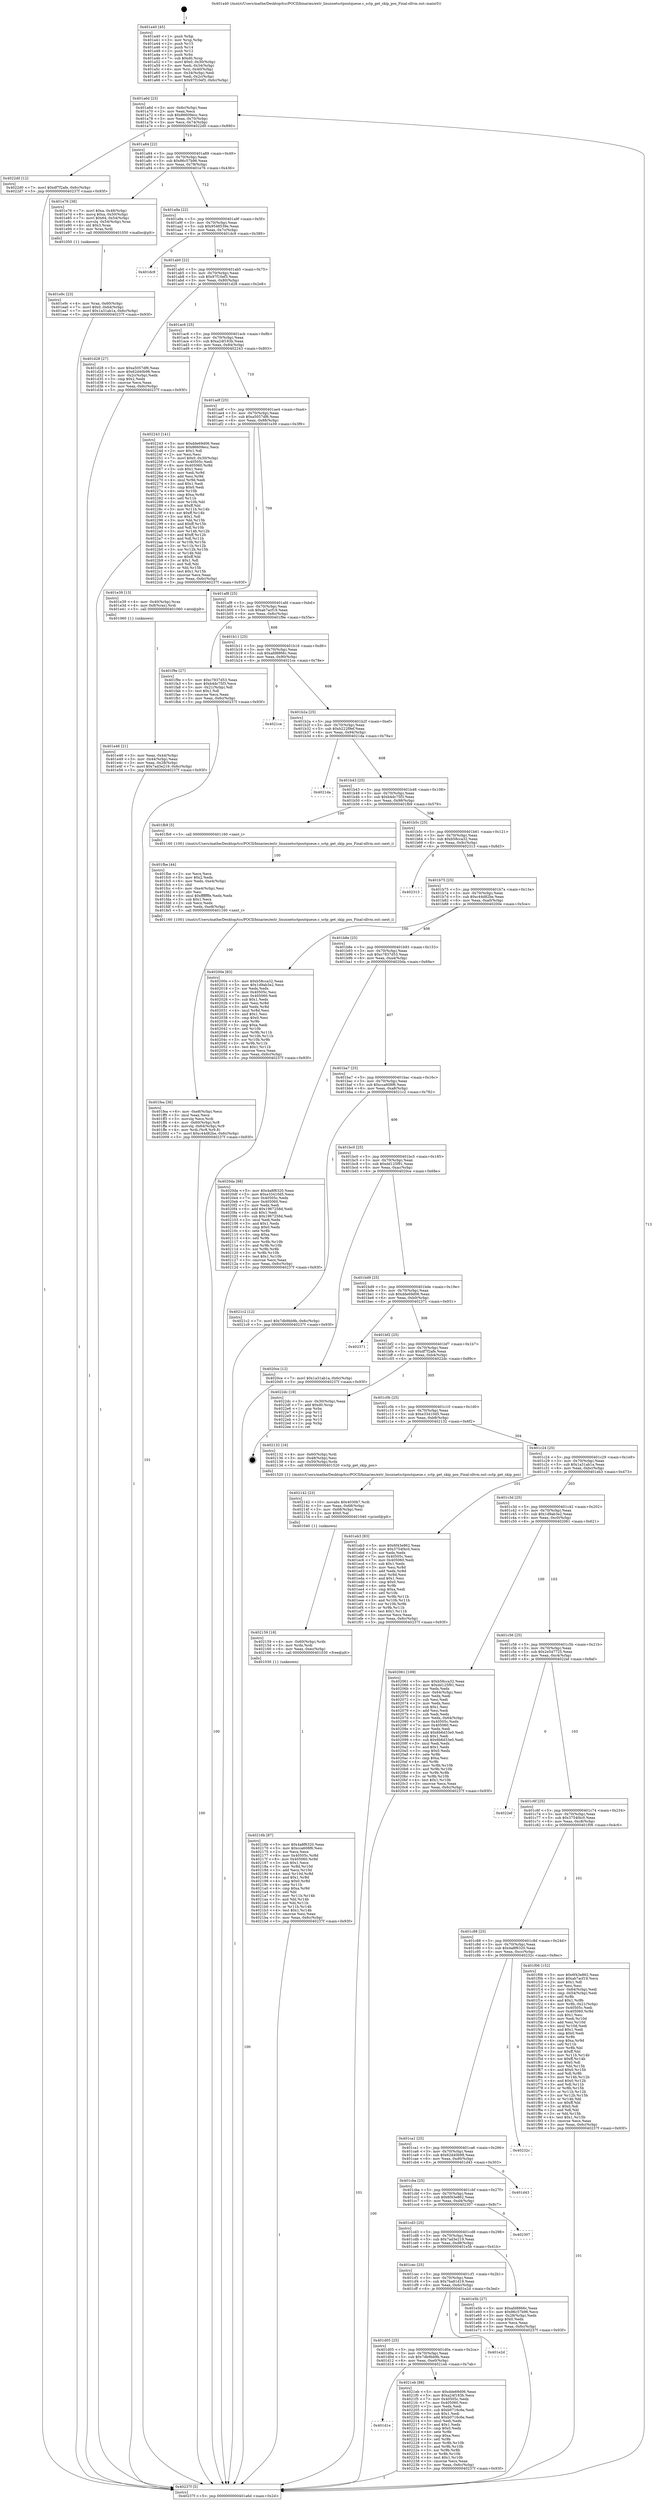 digraph "0x401a40" {
  label = "0x401a40 (/mnt/c/Users/mathe/Desktop/tcc/POCII/binaries/extr_linuxnetsctpoutqueue.c_sctp_get_skip_pos_Final-ollvm.out::main(0))"
  labelloc = "t"
  node[shape=record]

  Entry [label="",width=0.3,height=0.3,shape=circle,fillcolor=black,style=filled]
  "0x401a6d" [label="{
     0x401a6d [23]\l
     | [instrs]\l
     &nbsp;&nbsp;0x401a6d \<+3\>: mov -0x6c(%rbp),%eax\l
     &nbsp;&nbsp;0x401a70 \<+2\>: mov %eax,%ecx\l
     &nbsp;&nbsp;0x401a72 \<+6\>: sub $0x86609ecc,%ecx\l
     &nbsp;&nbsp;0x401a78 \<+3\>: mov %eax,-0x70(%rbp)\l
     &nbsp;&nbsp;0x401a7b \<+3\>: mov %ecx,-0x74(%rbp)\l
     &nbsp;&nbsp;0x401a7e \<+6\>: je 00000000004022d0 \<main+0x890\>\l
  }"]
  "0x4022d0" [label="{
     0x4022d0 [12]\l
     | [instrs]\l
     &nbsp;&nbsp;0x4022d0 \<+7\>: movl $0xdf7f2afe,-0x6c(%rbp)\l
     &nbsp;&nbsp;0x4022d7 \<+5\>: jmp 000000000040237f \<main+0x93f\>\l
  }"]
  "0x401a84" [label="{
     0x401a84 [22]\l
     | [instrs]\l
     &nbsp;&nbsp;0x401a84 \<+5\>: jmp 0000000000401a89 \<main+0x49\>\l
     &nbsp;&nbsp;0x401a89 \<+3\>: mov -0x70(%rbp),%eax\l
     &nbsp;&nbsp;0x401a8c \<+5\>: sub $0x86c57b96,%eax\l
     &nbsp;&nbsp;0x401a91 \<+3\>: mov %eax,-0x78(%rbp)\l
     &nbsp;&nbsp;0x401a94 \<+6\>: je 0000000000401e76 \<main+0x436\>\l
  }"]
  Exit [label="",width=0.3,height=0.3,shape=circle,fillcolor=black,style=filled,peripheries=2]
  "0x401e76" [label="{
     0x401e76 [38]\l
     | [instrs]\l
     &nbsp;&nbsp;0x401e76 \<+7\>: movl $0xa,-0x48(%rbp)\l
     &nbsp;&nbsp;0x401e7d \<+8\>: movq $0xa,-0x50(%rbp)\l
     &nbsp;&nbsp;0x401e85 \<+7\>: movl $0x64,-0x54(%rbp)\l
     &nbsp;&nbsp;0x401e8c \<+4\>: movslq -0x54(%rbp),%rax\l
     &nbsp;&nbsp;0x401e90 \<+4\>: shl $0x3,%rax\l
     &nbsp;&nbsp;0x401e94 \<+3\>: mov %rax,%rdi\l
     &nbsp;&nbsp;0x401e97 \<+5\>: call 0000000000401050 \<malloc@plt\>\l
     | [calls]\l
     &nbsp;&nbsp;0x401050 \{1\} (unknown)\l
  }"]
  "0x401a9a" [label="{
     0x401a9a [22]\l
     | [instrs]\l
     &nbsp;&nbsp;0x401a9a \<+5\>: jmp 0000000000401a9f \<main+0x5f\>\l
     &nbsp;&nbsp;0x401a9f \<+3\>: mov -0x70(%rbp),%eax\l
     &nbsp;&nbsp;0x401aa2 \<+5\>: sub $0x9548539e,%eax\l
     &nbsp;&nbsp;0x401aa7 \<+3\>: mov %eax,-0x7c(%rbp)\l
     &nbsp;&nbsp;0x401aaa \<+6\>: je 0000000000401dc9 \<main+0x389\>\l
  }"]
  "0x401d1e" [label="{
     0x401d1e\l
  }", style=dashed]
  "0x401dc9" [label="{
     0x401dc9\l
  }", style=dashed]
  "0x401ab0" [label="{
     0x401ab0 [22]\l
     | [instrs]\l
     &nbsp;&nbsp;0x401ab0 \<+5\>: jmp 0000000000401ab5 \<main+0x75\>\l
     &nbsp;&nbsp;0x401ab5 \<+3\>: mov -0x70(%rbp),%eax\l
     &nbsp;&nbsp;0x401ab8 \<+5\>: sub $0x97f10ef3,%eax\l
     &nbsp;&nbsp;0x401abd \<+3\>: mov %eax,-0x80(%rbp)\l
     &nbsp;&nbsp;0x401ac0 \<+6\>: je 0000000000401d28 \<main+0x2e8\>\l
  }"]
  "0x4021eb" [label="{
     0x4021eb [88]\l
     | [instrs]\l
     &nbsp;&nbsp;0x4021eb \<+5\>: mov $0xdde69d06,%eax\l
     &nbsp;&nbsp;0x4021f0 \<+5\>: mov $0xa24f183b,%ecx\l
     &nbsp;&nbsp;0x4021f5 \<+7\>: mov 0x40505c,%edx\l
     &nbsp;&nbsp;0x4021fc \<+7\>: mov 0x405060,%esi\l
     &nbsp;&nbsp;0x402203 \<+2\>: mov %edx,%edi\l
     &nbsp;&nbsp;0x402205 \<+6\>: sub $0xb0716c6e,%edi\l
     &nbsp;&nbsp;0x40220b \<+3\>: sub $0x1,%edi\l
     &nbsp;&nbsp;0x40220e \<+6\>: add $0xb0716c6e,%edi\l
     &nbsp;&nbsp;0x402214 \<+3\>: imul %edi,%edx\l
     &nbsp;&nbsp;0x402217 \<+3\>: and $0x1,%edx\l
     &nbsp;&nbsp;0x40221a \<+3\>: cmp $0x0,%edx\l
     &nbsp;&nbsp;0x40221d \<+4\>: sete %r8b\l
     &nbsp;&nbsp;0x402221 \<+3\>: cmp $0xa,%esi\l
     &nbsp;&nbsp;0x402224 \<+4\>: setl %r9b\l
     &nbsp;&nbsp;0x402228 \<+3\>: mov %r8b,%r10b\l
     &nbsp;&nbsp;0x40222b \<+3\>: and %r9b,%r10b\l
     &nbsp;&nbsp;0x40222e \<+3\>: xor %r9b,%r8b\l
     &nbsp;&nbsp;0x402231 \<+3\>: or %r8b,%r10b\l
     &nbsp;&nbsp;0x402234 \<+4\>: test $0x1,%r10b\l
     &nbsp;&nbsp;0x402238 \<+3\>: cmovne %ecx,%eax\l
     &nbsp;&nbsp;0x40223b \<+3\>: mov %eax,-0x6c(%rbp)\l
     &nbsp;&nbsp;0x40223e \<+5\>: jmp 000000000040237f \<main+0x93f\>\l
  }"]
  "0x401d28" [label="{
     0x401d28 [27]\l
     | [instrs]\l
     &nbsp;&nbsp;0x401d28 \<+5\>: mov $0xa5057df6,%eax\l
     &nbsp;&nbsp;0x401d2d \<+5\>: mov $0x62d40b98,%ecx\l
     &nbsp;&nbsp;0x401d32 \<+3\>: mov -0x2c(%rbp),%edx\l
     &nbsp;&nbsp;0x401d35 \<+3\>: cmp $0x2,%edx\l
     &nbsp;&nbsp;0x401d38 \<+3\>: cmovne %ecx,%eax\l
     &nbsp;&nbsp;0x401d3b \<+3\>: mov %eax,-0x6c(%rbp)\l
     &nbsp;&nbsp;0x401d3e \<+5\>: jmp 000000000040237f \<main+0x93f\>\l
  }"]
  "0x401ac6" [label="{
     0x401ac6 [25]\l
     | [instrs]\l
     &nbsp;&nbsp;0x401ac6 \<+5\>: jmp 0000000000401acb \<main+0x8b\>\l
     &nbsp;&nbsp;0x401acb \<+3\>: mov -0x70(%rbp),%eax\l
     &nbsp;&nbsp;0x401ace \<+5\>: sub $0xa24f183b,%eax\l
     &nbsp;&nbsp;0x401ad3 \<+6\>: mov %eax,-0x84(%rbp)\l
     &nbsp;&nbsp;0x401ad9 \<+6\>: je 0000000000402243 \<main+0x803\>\l
  }"]
  "0x40237f" [label="{
     0x40237f [5]\l
     | [instrs]\l
     &nbsp;&nbsp;0x40237f \<+5\>: jmp 0000000000401a6d \<main+0x2d\>\l
  }"]
  "0x401a40" [label="{
     0x401a40 [45]\l
     | [instrs]\l
     &nbsp;&nbsp;0x401a40 \<+1\>: push %rbp\l
     &nbsp;&nbsp;0x401a41 \<+3\>: mov %rsp,%rbp\l
     &nbsp;&nbsp;0x401a44 \<+2\>: push %r15\l
     &nbsp;&nbsp;0x401a46 \<+2\>: push %r14\l
     &nbsp;&nbsp;0x401a48 \<+2\>: push %r12\l
     &nbsp;&nbsp;0x401a4a \<+1\>: push %rbx\l
     &nbsp;&nbsp;0x401a4b \<+7\>: sub $0xd0,%rsp\l
     &nbsp;&nbsp;0x401a52 \<+7\>: movl $0x0,-0x30(%rbp)\l
     &nbsp;&nbsp;0x401a59 \<+3\>: mov %edi,-0x34(%rbp)\l
     &nbsp;&nbsp;0x401a5c \<+4\>: mov %rsi,-0x40(%rbp)\l
     &nbsp;&nbsp;0x401a60 \<+3\>: mov -0x34(%rbp),%edi\l
     &nbsp;&nbsp;0x401a63 \<+3\>: mov %edi,-0x2c(%rbp)\l
     &nbsp;&nbsp;0x401a66 \<+7\>: movl $0x97f10ef3,-0x6c(%rbp)\l
  }"]
  "0x401d05" [label="{
     0x401d05 [25]\l
     | [instrs]\l
     &nbsp;&nbsp;0x401d05 \<+5\>: jmp 0000000000401d0a \<main+0x2ca\>\l
     &nbsp;&nbsp;0x401d0a \<+3\>: mov -0x70(%rbp),%eax\l
     &nbsp;&nbsp;0x401d0d \<+5\>: sub $0x7db9bb9b,%eax\l
     &nbsp;&nbsp;0x401d12 \<+6\>: mov %eax,-0xe0(%rbp)\l
     &nbsp;&nbsp;0x401d18 \<+6\>: je 00000000004021eb \<main+0x7ab\>\l
  }"]
  "0x402243" [label="{
     0x402243 [141]\l
     | [instrs]\l
     &nbsp;&nbsp;0x402243 \<+5\>: mov $0xdde69d06,%eax\l
     &nbsp;&nbsp;0x402248 \<+5\>: mov $0x86609ecc,%ecx\l
     &nbsp;&nbsp;0x40224d \<+2\>: mov $0x1,%dl\l
     &nbsp;&nbsp;0x40224f \<+2\>: xor %esi,%esi\l
     &nbsp;&nbsp;0x402251 \<+7\>: movl $0x0,-0x30(%rbp)\l
     &nbsp;&nbsp;0x402258 \<+7\>: mov 0x40505c,%edi\l
     &nbsp;&nbsp;0x40225f \<+8\>: mov 0x405060,%r8d\l
     &nbsp;&nbsp;0x402267 \<+3\>: sub $0x1,%esi\l
     &nbsp;&nbsp;0x40226a \<+3\>: mov %edi,%r9d\l
     &nbsp;&nbsp;0x40226d \<+3\>: add %esi,%r9d\l
     &nbsp;&nbsp;0x402270 \<+4\>: imul %r9d,%edi\l
     &nbsp;&nbsp;0x402274 \<+3\>: and $0x1,%edi\l
     &nbsp;&nbsp;0x402277 \<+3\>: cmp $0x0,%edi\l
     &nbsp;&nbsp;0x40227a \<+4\>: sete %r10b\l
     &nbsp;&nbsp;0x40227e \<+4\>: cmp $0xa,%r8d\l
     &nbsp;&nbsp;0x402282 \<+4\>: setl %r11b\l
     &nbsp;&nbsp;0x402286 \<+3\>: mov %r10b,%bl\l
     &nbsp;&nbsp;0x402289 \<+3\>: xor $0xff,%bl\l
     &nbsp;&nbsp;0x40228c \<+3\>: mov %r11b,%r14b\l
     &nbsp;&nbsp;0x40228f \<+4\>: xor $0xff,%r14b\l
     &nbsp;&nbsp;0x402293 \<+3\>: xor $0x1,%dl\l
     &nbsp;&nbsp;0x402296 \<+3\>: mov %bl,%r15b\l
     &nbsp;&nbsp;0x402299 \<+4\>: and $0xff,%r15b\l
     &nbsp;&nbsp;0x40229d \<+3\>: and %dl,%r10b\l
     &nbsp;&nbsp;0x4022a0 \<+3\>: mov %r14b,%r12b\l
     &nbsp;&nbsp;0x4022a3 \<+4\>: and $0xff,%r12b\l
     &nbsp;&nbsp;0x4022a7 \<+3\>: and %dl,%r11b\l
     &nbsp;&nbsp;0x4022aa \<+3\>: or %r10b,%r15b\l
     &nbsp;&nbsp;0x4022ad \<+3\>: or %r11b,%r12b\l
     &nbsp;&nbsp;0x4022b0 \<+3\>: xor %r12b,%r15b\l
     &nbsp;&nbsp;0x4022b3 \<+3\>: or %r14b,%bl\l
     &nbsp;&nbsp;0x4022b6 \<+3\>: xor $0xff,%bl\l
     &nbsp;&nbsp;0x4022b9 \<+3\>: or $0x1,%dl\l
     &nbsp;&nbsp;0x4022bc \<+2\>: and %dl,%bl\l
     &nbsp;&nbsp;0x4022be \<+3\>: or %bl,%r15b\l
     &nbsp;&nbsp;0x4022c1 \<+4\>: test $0x1,%r15b\l
     &nbsp;&nbsp;0x4022c5 \<+3\>: cmovne %ecx,%eax\l
     &nbsp;&nbsp;0x4022c8 \<+3\>: mov %eax,-0x6c(%rbp)\l
     &nbsp;&nbsp;0x4022cb \<+5\>: jmp 000000000040237f \<main+0x93f\>\l
  }"]
  "0x401adf" [label="{
     0x401adf [25]\l
     | [instrs]\l
     &nbsp;&nbsp;0x401adf \<+5\>: jmp 0000000000401ae4 \<main+0xa4\>\l
     &nbsp;&nbsp;0x401ae4 \<+3\>: mov -0x70(%rbp),%eax\l
     &nbsp;&nbsp;0x401ae7 \<+5\>: sub $0xa5057df6,%eax\l
     &nbsp;&nbsp;0x401aec \<+6\>: mov %eax,-0x88(%rbp)\l
     &nbsp;&nbsp;0x401af2 \<+6\>: je 0000000000401e39 \<main+0x3f9\>\l
  }"]
  "0x401e2d" [label="{
     0x401e2d\l
  }", style=dashed]
  "0x401e39" [label="{
     0x401e39 [13]\l
     | [instrs]\l
     &nbsp;&nbsp;0x401e39 \<+4\>: mov -0x40(%rbp),%rax\l
     &nbsp;&nbsp;0x401e3d \<+4\>: mov 0x8(%rax),%rdi\l
     &nbsp;&nbsp;0x401e41 \<+5\>: call 0000000000401060 \<atoi@plt\>\l
     | [calls]\l
     &nbsp;&nbsp;0x401060 \{1\} (unknown)\l
  }"]
  "0x401af8" [label="{
     0x401af8 [25]\l
     | [instrs]\l
     &nbsp;&nbsp;0x401af8 \<+5\>: jmp 0000000000401afd \<main+0xbd\>\l
     &nbsp;&nbsp;0x401afd \<+3\>: mov -0x70(%rbp),%eax\l
     &nbsp;&nbsp;0x401b00 \<+5\>: sub $0xab7acf19,%eax\l
     &nbsp;&nbsp;0x401b05 \<+6\>: mov %eax,-0x8c(%rbp)\l
     &nbsp;&nbsp;0x401b0b \<+6\>: je 0000000000401f9e \<main+0x55e\>\l
  }"]
  "0x401e46" [label="{
     0x401e46 [21]\l
     | [instrs]\l
     &nbsp;&nbsp;0x401e46 \<+3\>: mov %eax,-0x44(%rbp)\l
     &nbsp;&nbsp;0x401e49 \<+3\>: mov -0x44(%rbp),%eax\l
     &nbsp;&nbsp;0x401e4c \<+3\>: mov %eax,-0x28(%rbp)\l
     &nbsp;&nbsp;0x401e4f \<+7\>: movl $0x7ad3e219,-0x6c(%rbp)\l
     &nbsp;&nbsp;0x401e56 \<+5\>: jmp 000000000040237f \<main+0x93f\>\l
  }"]
  "0x40216b" [label="{
     0x40216b [87]\l
     | [instrs]\l
     &nbsp;&nbsp;0x40216b \<+5\>: mov $0x4a8f6320,%eax\l
     &nbsp;&nbsp;0x402170 \<+5\>: mov $0xcca608f6,%esi\l
     &nbsp;&nbsp;0x402175 \<+2\>: xor %ecx,%ecx\l
     &nbsp;&nbsp;0x402177 \<+8\>: mov 0x40505c,%r8d\l
     &nbsp;&nbsp;0x40217f \<+8\>: mov 0x405060,%r9d\l
     &nbsp;&nbsp;0x402187 \<+3\>: sub $0x1,%ecx\l
     &nbsp;&nbsp;0x40218a \<+3\>: mov %r8d,%r10d\l
     &nbsp;&nbsp;0x40218d \<+3\>: add %ecx,%r10d\l
     &nbsp;&nbsp;0x402190 \<+4\>: imul %r10d,%r8d\l
     &nbsp;&nbsp;0x402194 \<+4\>: and $0x1,%r8d\l
     &nbsp;&nbsp;0x402198 \<+4\>: cmp $0x0,%r8d\l
     &nbsp;&nbsp;0x40219c \<+4\>: sete %r11b\l
     &nbsp;&nbsp;0x4021a0 \<+4\>: cmp $0xa,%r9d\l
     &nbsp;&nbsp;0x4021a4 \<+3\>: setl %bl\l
     &nbsp;&nbsp;0x4021a7 \<+3\>: mov %r11b,%r14b\l
     &nbsp;&nbsp;0x4021aa \<+3\>: and %bl,%r14b\l
     &nbsp;&nbsp;0x4021ad \<+3\>: xor %bl,%r11b\l
     &nbsp;&nbsp;0x4021b0 \<+3\>: or %r11b,%r14b\l
     &nbsp;&nbsp;0x4021b3 \<+4\>: test $0x1,%r14b\l
     &nbsp;&nbsp;0x4021b7 \<+3\>: cmovne %esi,%eax\l
     &nbsp;&nbsp;0x4021ba \<+3\>: mov %eax,-0x6c(%rbp)\l
     &nbsp;&nbsp;0x4021bd \<+5\>: jmp 000000000040237f \<main+0x93f\>\l
  }"]
  "0x401f9e" [label="{
     0x401f9e [27]\l
     | [instrs]\l
     &nbsp;&nbsp;0x401f9e \<+5\>: mov $0xc7837d53,%eax\l
     &nbsp;&nbsp;0x401fa3 \<+5\>: mov $0xb4dc75f3,%ecx\l
     &nbsp;&nbsp;0x401fa8 \<+3\>: mov -0x21(%rbp),%dl\l
     &nbsp;&nbsp;0x401fab \<+3\>: test $0x1,%dl\l
     &nbsp;&nbsp;0x401fae \<+3\>: cmovne %ecx,%eax\l
     &nbsp;&nbsp;0x401fb1 \<+3\>: mov %eax,-0x6c(%rbp)\l
     &nbsp;&nbsp;0x401fb4 \<+5\>: jmp 000000000040237f \<main+0x93f\>\l
  }"]
  "0x401b11" [label="{
     0x401b11 [25]\l
     | [instrs]\l
     &nbsp;&nbsp;0x401b11 \<+5\>: jmp 0000000000401b16 \<main+0xd6\>\l
     &nbsp;&nbsp;0x401b16 \<+3\>: mov -0x70(%rbp),%eax\l
     &nbsp;&nbsp;0x401b19 \<+5\>: sub $0xafd8866c,%eax\l
     &nbsp;&nbsp;0x401b1e \<+6\>: mov %eax,-0x90(%rbp)\l
     &nbsp;&nbsp;0x401b24 \<+6\>: je 00000000004021ce \<main+0x78e\>\l
  }"]
  "0x402159" [label="{
     0x402159 [18]\l
     | [instrs]\l
     &nbsp;&nbsp;0x402159 \<+4\>: mov -0x60(%rbp),%rdx\l
     &nbsp;&nbsp;0x40215d \<+3\>: mov %rdx,%rdi\l
     &nbsp;&nbsp;0x402160 \<+6\>: mov %eax,-0xec(%rbp)\l
     &nbsp;&nbsp;0x402166 \<+5\>: call 0000000000401030 \<free@plt\>\l
     | [calls]\l
     &nbsp;&nbsp;0x401030 \{1\} (unknown)\l
  }"]
  "0x4021ce" [label="{
     0x4021ce\l
  }", style=dashed]
  "0x401b2a" [label="{
     0x401b2a [25]\l
     | [instrs]\l
     &nbsp;&nbsp;0x401b2a \<+5\>: jmp 0000000000401b2f \<main+0xef\>\l
     &nbsp;&nbsp;0x401b2f \<+3\>: mov -0x70(%rbp),%eax\l
     &nbsp;&nbsp;0x401b32 \<+5\>: sub $0xb222f9ef,%eax\l
     &nbsp;&nbsp;0x401b37 \<+6\>: mov %eax,-0x94(%rbp)\l
     &nbsp;&nbsp;0x401b3d \<+6\>: je 00000000004021da \<main+0x79a\>\l
  }"]
  "0x402142" [label="{
     0x402142 [23]\l
     | [instrs]\l
     &nbsp;&nbsp;0x402142 \<+10\>: movabs $0x4030b7,%rdi\l
     &nbsp;&nbsp;0x40214c \<+3\>: mov %eax,-0x68(%rbp)\l
     &nbsp;&nbsp;0x40214f \<+3\>: mov -0x68(%rbp),%esi\l
     &nbsp;&nbsp;0x402152 \<+2\>: mov $0x0,%al\l
     &nbsp;&nbsp;0x402154 \<+5\>: call 0000000000401040 \<printf@plt\>\l
     | [calls]\l
     &nbsp;&nbsp;0x401040 \{1\} (unknown)\l
  }"]
  "0x4021da" [label="{
     0x4021da\l
  }", style=dashed]
  "0x401b43" [label="{
     0x401b43 [25]\l
     | [instrs]\l
     &nbsp;&nbsp;0x401b43 \<+5\>: jmp 0000000000401b48 \<main+0x108\>\l
     &nbsp;&nbsp;0x401b48 \<+3\>: mov -0x70(%rbp),%eax\l
     &nbsp;&nbsp;0x401b4b \<+5\>: sub $0xb4dc75f3,%eax\l
     &nbsp;&nbsp;0x401b50 \<+6\>: mov %eax,-0x98(%rbp)\l
     &nbsp;&nbsp;0x401b56 \<+6\>: je 0000000000401fb9 \<main+0x579\>\l
  }"]
  "0x401fea" [label="{
     0x401fea [36]\l
     | [instrs]\l
     &nbsp;&nbsp;0x401fea \<+6\>: mov -0xe8(%rbp),%ecx\l
     &nbsp;&nbsp;0x401ff0 \<+3\>: imul %eax,%ecx\l
     &nbsp;&nbsp;0x401ff3 \<+3\>: movslq %ecx,%rdi\l
     &nbsp;&nbsp;0x401ff6 \<+4\>: mov -0x60(%rbp),%r8\l
     &nbsp;&nbsp;0x401ffa \<+4\>: movslq -0x64(%rbp),%r9\l
     &nbsp;&nbsp;0x401ffe \<+4\>: mov %rdi,(%r8,%r9,8)\l
     &nbsp;&nbsp;0x402002 \<+7\>: movl $0xc44d82be,-0x6c(%rbp)\l
     &nbsp;&nbsp;0x402009 \<+5\>: jmp 000000000040237f \<main+0x93f\>\l
  }"]
  "0x401fb9" [label="{
     0x401fb9 [5]\l
     | [instrs]\l
     &nbsp;&nbsp;0x401fb9 \<+5\>: call 0000000000401160 \<next_i\>\l
     | [calls]\l
     &nbsp;&nbsp;0x401160 \{100\} (/mnt/c/Users/mathe/Desktop/tcc/POCII/binaries/extr_linuxnetsctpoutqueue.c_sctp_get_skip_pos_Final-ollvm.out::next_i)\l
  }"]
  "0x401b5c" [label="{
     0x401b5c [25]\l
     | [instrs]\l
     &nbsp;&nbsp;0x401b5c \<+5\>: jmp 0000000000401b61 \<main+0x121\>\l
     &nbsp;&nbsp;0x401b61 \<+3\>: mov -0x70(%rbp),%eax\l
     &nbsp;&nbsp;0x401b64 \<+5\>: sub $0xb58cca32,%eax\l
     &nbsp;&nbsp;0x401b69 \<+6\>: mov %eax,-0x9c(%rbp)\l
     &nbsp;&nbsp;0x401b6f \<+6\>: je 0000000000402313 \<main+0x8d3\>\l
  }"]
  "0x401fbe" [label="{
     0x401fbe [44]\l
     | [instrs]\l
     &nbsp;&nbsp;0x401fbe \<+2\>: xor %ecx,%ecx\l
     &nbsp;&nbsp;0x401fc0 \<+5\>: mov $0x2,%edx\l
     &nbsp;&nbsp;0x401fc5 \<+6\>: mov %edx,-0xe4(%rbp)\l
     &nbsp;&nbsp;0x401fcb \<+1\>: cltd\l
     &nbsp;&nbsp;0x401fcc \<+6\>: mov -0xe4(%rbp),%esi\l
     &nbsp;&nbsp;0x401fd2 \<+2\>: idiv %esi\l
     &nbsp;&nbsp;0x401fd4 \<+6\>: imul $0xfffffffe,%edx,%edx\l
     &nbsp;&nbsp;0x401fda \<+3\>: sub $0x1,%ecx\l
     &nbsp;&nbsp;0x401fdd \<+2\>: sub %ecx,%edx\l
     &nbsp;&nbsp;0x401fdf \<+6\>: mov %edx,-0xe8(%rbp)\l
     &nbsp;&nbsp;0x401fe5 \<+5\>: call 0000000000401160 \<next_i\>\l
     | [calls]\l
     &nbsp;&nbsp;0x401160 \{100\} (/mnt/c/Users/mathe/Desktop/tcc/POCII/binaries/extr_linuxnetsctpoutqueue.c_sctp_get_skip_pos_Final-ollvm.out::next_i)\l
  }"]
  "0x402313" [label="{
     0x402313\l
  }", style=dashed]
  "0x401b75" [label="{
     0x401b75 [25]\l
     | [instrs]\l
     &nbsp;&nbsp;0x401b75 \<+5\>: jmp 0000000000401b7a \<main+0x13a\>\l
     &nbsp;&nbsp;0x401b7a \<+3\>: mov -0x70(%rbp),%eax\l
     &nbsp;&nbsp;0x401b7d \<+5\>: sub $0xc44d82be,%eax\l
     &nbsp;&nbsp;0x401b82 \<+6\>: mov %eax,-0xa0(%rbp)\l
     &nbsp;&nbsp;0x401b88 \<+6\>: je 000000000040200e \<main+0x5ce\>\l
  }"]
  "0x401e9c" [label="{
     0x401e9c [23]\l
     | [instrs]\l
     &nbsp;&nbsp;0x401e9c \<+4\>: mov %rax,-0x60(%rbp)\l
     &nbsp;&nbsp;0x401ea0 \<+7\>: movl $0x0,-0x64(%rbp)\l
     &nbsp;&nbsp;0x401ea7 \<+7\>: movl $0x1a31ab1a,-0x6c(%rbp)\l
     &nbsp;&nbsp;0x401eae \<+5\>: jmp 000000000040237f \<main+0x93f\>\l
  }"]
  "0x40200e" [label="{
     0x40200e [83]\l
     | [instrs]\l
     &nbsp;&nbsp;0x40200e \<+5\>: mov $0xb58cca32,%eax\l
     &nbsp;&nbsp;0x402013 \<+5\>: mov $0x1d9ab3e2,%ecx\l
     &nbsp;&nbsp;0x402018 \<+2\>: xor %edx,%edx\l
     &nbsp;&nbsp;0x40201a \<+7\>: mov 0x40505c,%esi\l
     &nbsp;&nbsp;0x402021 \<+7\>: mov 0x405060,%edi\l
     &nbsp;&nbsp;0x402028 \<+3\>: sub $0x1,%edx\l
     &nbsp;&nbsp;0x40202b \<+3\>: mov %esi,%r8d\l
     &nbsp;&nbsp;0x40202e \<+3\>: add %edx,%r8d\l
     &nbsp;&nbsp;0x402031 \<+4\>: imul %r8d,%esi\l
     &nbsp;&nbsp;0x402035 \<+3\>: and $0x1,%esi\l
     &nbsp;&nbsp;0x402038 \<+3\>: cmp $0x0,%esi\l
     &nbsp;&nbsp;0x40203b \<+4\>: sete %r9b\l
     &nbsp;&nbsp;0x40203f \<+3\>: cmp $0xa,%edi\l
     &nbsp;&nbsp;0x402042 \<+4\>: setl %r10b\l
     &nbsp;&nbsp;0x402046 \<+3\>: mov %r9b,%r11b\l
     &nbsp;&nbsp;0x402049 \<+3\>: and %r10b,%r11b\l
     &nbsp;&nbsp;0x40204c \<+3\>: xor %r10b,%r9b\l
     &nbsp;&nbsp;0x40204f \<+3\>: or %r9b,%r11b\l
     &nbsp;&nbsp;0x402052 \<+4\>: test $0x1,%r11b\l
     &nbsp;&nbsp;0x402056 \<+3\>: cmovne %ecx,%eax\l
     &nbsp;&nbsp;0x402059 \<+3\>: mov %eax,-0x6c(%rbp)\l
     &nbsp;&nbsp;0x40205c \<+5\>: jmp 000000000040237f \<main+0x93f\>\l
  }"]
  "0x401b8e" [label="{
     0x401b8e [25]\l
     | [instrs]\l
     &nbsp;&nbsp;0x401b8e \<+5\>: jmp 0000000000401b93 \<main+0x153\>\l
     &nbsp;&nbsp;0x401b93 \<+3\>: mov -0x70(%rbp),%eax\l
     &nbsp;&nbsp;0x401b96 \<+5\>: sub $0xc7837d53,%eax\l
     &nbsp;&nbsp;0x401b9b \<+6\>: mov %eax,-0xa4(%rbp)\l
     &nbsp;&nbsp;0x401ba1 \<+6\>: je 00000000004020da \<main+0x69a\>\l
  }"]
  "0x401cec" [label="{
     0x401cec [25]\l
     | [instrs]\l
     &nbsp;&nbsp;0x401cec \<+5\>: jmp 0000000000401cf1 \<main+0x2b1\>\l
     &nbsp;&nbsp;0x401cf1 \<+3\>: mov -0x70(%rbp),%eax\l
     &nbsp;&nbsp;0x401cf4 \<+5\>: sub $0x7ba81d19,%eax\l
     &nbsp;&nbsp;0x401cf9 \<+6\>: mov %eax,-0xdc(%rbp)\l
     &nbsp;&nbsp;0x401cff \<+6\>: je 0000000000401e2d \<main+0x3ed\>\l
  }"]
  "0x4020da" [label="{
     0x4020da [88]\l
     | [instrs]\l
     &nbsp;&nbsp;0x4020da \<+5\>: mov $0x4a8f6320,%eax\l
     &nbsp;&nbsp;0x4020df \<+5\>: mov $0xe33410d5,%ecx\l
     &nbsp;&nbsp;0x4020e4 \<+7\>: mov 0x40505c,%edx\l
     &nbsp;&nbsp;0x4020eb \<+7\>: mov 0x405060,%esi\l
     &nbsp;&nbsp;0x4020f2 \<+2\>: mov %edx,%edi\l
     &nbsp;&nbsp;0x4020f4 \<+6\>: add $0x1967258d,%edi\l
     &nbsp;&nbsp;0x4020fa \<+3\>: sub $0x1,%edi\l
     &nbsp;&nbsp;0x4020fd \<+6\>: sub $0x1967258d,%edi\l
     &nbsp;&nbsp;0x402103 \<+3\>: imul %edi,%edx\l
     &nbsp;&nbsp;0x402106 \<+3\>: and $0x1,%edx\l
     &nbsp;&nbsp;0x402109 \<+3\>: cmp $0x0,%edx\l
     &nbsp;&nbsp;0x40210c \<+4\>: sete %r8b\l
     &nbsp;&nbsp;0x402110 \<+3\>: cmp $0xa,%esi\l
     &nbsp;&nbsp;0x402113 \<+4\>: setl %r9b\l
     &nbsp;&nbsp;0x402117 \<+3\>: mov %r8b,%r10b\l
     &nbsp;&nbsp;0x40211a \<+3\>: and %r9b,%r10b\l
     &nbsp;&nbsp;0x40211d \<+3\>: xor %r9b,%r8b\l
     &nbsp;&nbsp;0x402120 \<+3\>: or %r8b,%r10b\l
     &nbsp;&nbsp;0x402123 \<+4\>: test $0x1,%r10b\l
     &nbsp;&nbsp;0x402127 \<+3\>: cmovne %ecx,%eax\l
     &nbsp;&nbsp;0x40212a \<+3\>: mov %eax,-0x6c(%rbp)\l
     &nbsp;&nbsp;0x40212d \<+5\>: jmp 000000000040237f \<main+0x93f\>\l
  }"]
  "0x401ba7" [label="{
     0x401ba7 [25]\l
     | [instrs]\l
     &nbsp;&nbsp;0x401ba7 \<+5\>: jmp 0000000000401bac \<main+0x16c\>\l
     &nbsp;&nbsp;0x401bac \<+3\>: mov -0x70(%rbp),%eax\l
     &nbsp;&nbsp;0x401baf \<+5\>: sub $0xcca608f6,%eax\l
     &nbsp;&nbsp;0x401bb4 \<+6\>: mov %eax,-0xa8(%rbp)\l
     &nbsp;&nbsp;0x401bba \<+6\>: je 00000000004021c2 \<main+0x782\>\l
  }"]
  "0x401e5b" [label="{
     0x401e5b [27]\l
     | [instrs]\l
     &nbsp;&nbsp;0x401e5b \<+5\>: mov $0xafd8866c,%eax\l
     &nbsp;&nbsp;0x401e60 \<+5\>: mov $0x86c57b96,%ecx\l
     &nbsp;&nbsp;0x401e65 \<+3\>: mov -0x28(%rbp),%edx\l
     &nbsp;&nbsp;0x401e68 \<+3\>: cmp $0x0,%edx\l
     &nbsp;&nbsp;0x401e6b \<+3\>: cmove %ecx,%eax\l
     &nbsp;&nbsp;0x401e6e \<+3\>: mov %eax,-0x6c(%rbp)\l
     &nbsp;&nbsp;0x401e71 \<+5\>: jmp 000000000040237f \<main+0x93f\>\l
  }"]
  "0x4021c2" [label="{
     0x4021c2 [12]\l
     | [instrs]\l
     &nbsp;&nbsp;0x4021c2 \<+7\>: movl $0x7db9bb9b,-0x6c(%rbp)\l
     &nbsp;&nbsp;0x4021c9 \<+5\>: jmp 000000000040237f \<main+0x93f\>\l
  }"]
  "0x401bc0" [label="{
     0x401bc0 [25]\l
     | [instrs]\l
     &nbsp;&nbsp;0x401bc0 \<+5\>: jmp 0000000000401bc5 \<main+0x185\>\l
     &nbsp;&nbsp;0x401bc5 \<+3\>: mov -0x70(%rbp),%eax\l
     &nbsp;&nbsp;0x401bc8 \<+5\>: sub $0xdd125f91,%eax\l
     &nbsp;&nbsp;0x401bcd \<+6\>: mov %eax,-0xac(%rbp)\l
     &nbsp;&nbsp;0x401bd3 \<+6\>: je 00000000004020ce \<main+0x68e\>\l
  }"]
  "0x401cd3" [label="{
     0x401cd3 [25]\l
     | [instrs]\l
     &nbsp;&nbsp;0x401cd3 \<+5\>: jmp 0000000000401cd8 \<main+0x298\>\l
     &nbsp;&nbsp;0x401cd8 \<+3\>: mov -0x70(%rbp),%eax\l
     &nbsp;&nbsp;0x401cdb \<+5\>: sub $0x7ad3e219,%eax\l
     &nbsp;&nbsp;0x401ce0 \<+6\>: mov %eax,-0xd8(%rbp)\l
     &nbsp;&nbsp;0x401ce6 \<+6\>: je 0000000000401e5b \<main+0x41b\>\l
  }"]
  "0x4020ce" [label="{
     0x4020ce [12]\l
     | [instrs]\l
     &nbsp;&nbsp;0x4020ce \<+7\>: movl $0x1a31ab1a,-0x6c(%rbp)\l
     &nbsp;&nbsp;0x4020d5 \<+5\>: jmp 000000000040237f \<main+0x93f\>\l
  }"]
  "0x401bd9" [label="{
     0x401bd9 [25]\l
     | [instrs]\l
     &nbsp;&nbsp;0x401bd9 \<+5\>: jmp 0000000000401bde \<main+0x19e\>\l
     &nbsp;&nbsp;0x401bde \<+3\>: mov -0x70(%rbp),%eax\l
     &nbsp;&nbsp;0x401be1 \<+5\>: sub $0xdde69d06,%eax\l
     &nbsp;&nbsp;0x401be6 \<+6\>: mov %eax,-0xb0(%rbp)\l
     &nbsp;&nbsp;0x401bec \<+6\>: je 0000000000402371 \<main+0x931\>\l
  }"]
  "0x402307" [label="{
     0x402307\l
  }", style=dashed]
  "0x402371" [label="{
     0x402371\l
  }", style=dashed]
  "0x401bf2" [label="{
     0x401bf2 [25]\l
     | [instrs]\l
     &nbsp;&nbsp;0x401bf2 \<+5\>: jmp 0000000000401bf7 \<main+0x1b7\>\l
     &nbsp;&nbsp;0x401bf7 \<+3\>: mov -0x70(%rbp),%eax\l
     &nbsp;&nbsp;0x401bfa \<+5\>: sub $0xdf7f2afe,%eax\l
     &nbsp;&nbsp;0x401bff \<+6\>: mov %eax,-0xb4(%rbp)\l
     &nbsp;&nbsp;0x401c05 \<+6\>: je 00000000004022dc \<main+0x89c\>\l
  }"]
  "0x401cba" [label="{
     0x401cba [25]\l
     | [instrs]\l
     &nbsp;&nbsp;0x401cba \<+5\>: jmp 0000000000401cbf \<main+0x27f\>\l
     &nbsp;&nbsp;0x401cbf \<+3\>: mov -0x70(%rbp),%eax\l
     &nbsp;&nbsp;0x401cc2 \<+5\>: sub $0x6f43e862,%eax\l
     &nbsp;&nbsp;0x401cc7 \<+6\>: mov %eax,-0xd4(%rbp)\l
     &nbsp;&nbsp;0x401ccd \<+6\>: je 0000000000402307 \<main+0x8c7\>\l
  }"]
  "0x4022dc" [label="{
     0x4022dc [19]\l
     | [instrs]\l
     &nbsp;&nbsp;0x4022dc \<+3\>: mov -0x30(%rbp),%eax\l
     &nbsp;&nbsp;0x4022df \<+7\>: add $0xd0,%rsp\l
     &nbsp;&nbsp;0x4022e6 \<+1\>: pop %rbx\l
     &nbsp;&nbsp;0x4022e7 \<+2\>: pop %r12\l
     &nbsp;&nbsp;0x4022e9 \<+2\>: pop %r14\l
     &nbsp;&nbsp;0x4022eb \<+2\>: pop %r15\l
     &nbsp;&nbsp;0x4022ed \<+1\>: pop %rbp\l
     &nbsp;&nbsp;0x4022ee \<+1\>: ret\l
  }"]
  "0x401c0b" [label="{
     0x401c0b [25]\l
     | [instrs]\l
     &nbsp;&nbsp;0x401c0b \<+5\>: jmp 0000000000401c10 \<main+0x1d0\>\l
     &nbsp;&nbsp;0x401c10 \<+3\>: mov -0x70(%rbp),%eax\l
     &nbsp;&nbsp;0x401c13 \<+5\>: sub $0xe33410d5,%eax\l
     &nbsp;&nbsp;0x401c18 \<+6\>: mov %eax,-0xb8(%rbp)\l
     &nbsp;&nbsp;0x401c1e \<+6\>: je 0000000000402132 \<main+0x6f2\>\l
  }"]
  "0x401d43" [label="{
     0x401d43\l
  }", style=dashed]
  "0x402132" [label="{
     0x402132 [16]\l
     | [instrs]\l
     &nbsp;&nbsp;0x402132 \<+4\>: mov -0x60(%rbp),%rdi\l
     &nbsp;&nbsp;0x402136 \<+3\>: mov -0x48(%rbp),%esi\l
     &nbsp;&nbsp;0x402139 \<+4\>: mov -0x50(%rbp),%rdx\l
     &nbsp;&nbsp;0x40213d \<+5\>: call 0000000000401520 \<sctp_get_skip_pos\>\l
     | [calls]\l
     &nbsp;&nbsp;0x401520 \{1\} (/mnt/c/Users/mathe/Desktop/tcc/POCII/binaries/extr_linuxnetsctpoutqueue.c_sctp_get_skip_pos_Final-ollvm.out::sctp_get_skip_pos)\l
  }"]
  "0x401c24" [label="{
     0x401c24 [25]\l
     | [instrs]\l
     &nbsp;&nbsp;0x401c24 \<+5\>: jmp 0000000000401c29 \<main+0x1e9\>\l
     &nbsp;&nbsp;0x401c29 \<+3\>: mov -0x70(%rbp),%eax\l
     &nbsp;&nbsp;0x401c2c \<+5\>: sub $0x1a31ab1a,%eax\l
     &nbsp;&nbsp;0x401c31 \<+6\>: mov %eax,-0xbc(%rbp)\l
     &nbsp;&nbsp;0x401c37 \<+6\>: je 0000000000401eb3 \<main+0x473\>\l
  }"]
  "0x401ca1" [label="{
     0x401ca1 [25]\l
     | [instrs]\l
     &nbsp;&nbsp;0x401ca1 \<+5\>: jmp 0000000000401ca6 \<main+0x266\>\l
     &nbsp;&nbsp;0x401ca6 \<+3\>: mov -0x70(%rbp),%eax\l
     &nbsp;&nbsp;0x401ca9 \<+5\>: sub $0x62d40b98,%eax\l
     &nbsp;&nbsp;0x401cae \<+6\>: mov %eax,-0xd0(%rbp)\l
     &nbsp;&nbsp;0x401cb4 \<+6\>: je 0000000000401d43 \<main+0x303\>\l
  }"]
  "0x401eb3" [label="{
     0x401eb3 [83]\l
     | [instrs]\l
     &nbsp;&nbsp;0x401eb3 \<+5\>: mov $0x6f43e862,%eax\l
     &nbsp;&nbsp;0x401eb8 \<+5\>: mov $0x3754f4c0,%ecx\l
     &nbsp;&nbsp;0x401ebd \<+2\>: xor %edx,%edx\l
     &nbsp;&nbsp;0x401ebf \<+7\>: mov 0x40505c,%esi\l
     &nbsp;&nbsp;0x401ec6 \<+7\>: mov 0x405060,%edi\l
     &nbsp;&nbsp;0x401ecd \<+3\>: sub $0x1,%edx\l
     &nbsp;&nbsp;0x401ed0 \<+3\>: mov %esi,%r8d\l
     &nbsp;&nbsp;0x401ed3 \<+3\>: add %edx,%r8d\l
     &nbsp;&nbsp;0x401ed6 \<+4\>: imul %r8d,%esi\l
     &nbsp;&nbsp;0x401eda \<+3\>: and $0x1,%esi\l
     &nbsp;&nbsp;0x401edd \<+3\>: cmp $0x0,%esi\l
     &nbsp;&nbsp;0x401ee0 \<+4\>: sete %r9b\l
     &nbsp;&nbsp;0x401ee4 \<+3\>: cmp $0xa,%edi\l
     &nbsp;&nbsp;0x401ee7 \<+4\>: setl %r10b\l
     &nbsp;&nbsp;0x401eeb \<+3\>: mov %r9b,%r11b\l
     &nbsp;&nbsp;0x401eee \<+3\>: and %r10b,%r11b\l
     &nbsp;&nbsp;0x401ef1 \<+3\>: xor %r10b,%r9b\l
     &nbsp;&nbsp;0x401ef4 \<+3\>: or %r9b,%r11b\l
     &nbsp;&nbsp;0x401ef7 \<+4\>: test $0x1,%r11b\l
     &nbsp;&nbsp;0x401efb \<+3\>: cmovne %ecx,%eax\l
     &nbsp;&nbsp;0x401efe \<+3\>: mov %eax,-0x6c(%rbp)\l
     &nbsp;&nbsp;0x401f01 \<+5\>: jmp 000000000040237f \<main+0x93f\>\l
  }"]
  "0x401c3d" [label="{
     0x401c3d [25]\l
     | [instrs]\l
     &nbsp;&nbsp;0x401c3d \<+5\>: jmp 0000000000401c42 \<main+0x202\>\l
     &nbsp;&nbsp;0x401c42 \<+3\>: mov -0x70(%rbp),%eax\l
     &nbsp;&nbsp;0x401c45 \<+5\>: sub $0x1d9ab3e2,%eax\l
     &nbsp;&nbsp;0x401c4a \<+6\>: mov %eax,-0xc0(%rbp)\l
     &nbsp;&nbsp;0x401c50 \<+6\>: je 0000000000402061 \<main+0x621\>\l
  }"]
  "0x40232c" [label="{
     0x40232c\l
  }", style=dashed]
  "0x402061" [label="{
     0x402061 [109]\l
     | [instrs]\l
     &nbsp;&nbsp;0x402061 \<+5\>: mov $0xb58cca32,%eax\l
     &nbsp;&nbsp;0x402066 \<+5\>: mov $0xdd125f91,%ecx\l
     &nbsp;&nbsp;0x40206b \<+2\>: xor %edx,%edx\l
     &nbsp;&nbsp;0x40206d \<+3\>: mov -0x64(%rbp),%esi\l
     &nbsp;&nbsp;0x402070 \<+2\>: mov %edx,%edi\l
     &nbsp;&nbsp;0x402072 \<+2\>: sub %esi,%edi\l
     &nbsp;&nbsp;0x402074 \<+2\>: mov %edx,%esi\l
     &nbsp;&nbsp;0x402076 \<+3\>: sub $0x1,%esi\l
     &nbsp;&nbsp;0x402079 \<+2\>: add %esi,%edi\l
     &nbsp;&nbsp;0x40207b \<+2\>: sub %edi,%edx\l
     &nbsp;&nbsp;0x40207d \<+3\>: mov %edx,-0x64(%rbp)\l
     &nbsp;&nbsp;0x402080 \<+7\>: mov 0x40505c,%edx\l
     &nbsp;&nbsp;0x402087 \<+7\>: mov 0x405060,%esi\l
     &nbsp;&nbsp;0x40208e \<+2\>: mov %edx,%edi\l
     &nbsp;&nbsp;0x402090 \<+6\>: add $0x6b6d33e0,%edi\l
     &nbsp;&nbsp;0x402096 \<+3\>: sub $0x1,%edi\l
     &nbsp;&nbsp;0x402099 \<+6\>: sub $0x6b6d33e0,%edi\l
     &nbsp;&nbsp;0x40209f \<+3\>: imul %edi,%edx\l
     &nbsp;&nbsp;0x4020a2 \<+3\>: and $0x1,%edx\l
     &nbsp;&nbsp;0x4020a5 \<+3\>: cmp $0x0,%edx\l
     &nbsp;&nbsp;0x4020a8 \<+4\>: sete %r8b\l
     &nbsp;&nbsp;0x4020ac \<+3\>: cmp $0xa,%esi\l
     &nbsp;&nbsp;0x4020af \<+4\>: setl %r9b\l
     &nbsp;&nbsp;0x4020b3 \<+3\>: mov %r8b,%r10b\l
     &nbsp;&nbsp;0x4020b6 \<+3\>: and %r9b,%r10b\l
     &nbsp;&nbsp;0x4020b9 \<+3\>: xor %r9b,%r8b\l
     &nbsp;&nbsp;0x4020bc \<+3\>: or %r8b,%r10b\l
     &nbsp;&nbsp;0x4020bf \<+4\>: test $0x1,%r10b\l
     &nbsp;&nbsp;0x4020c3 \<+3\>: cmovne %ecx,%eax\l
     &nbsp;&nbsp;0x4020c6 \<+3\>: mov %eax,-0x6c(%rbp)\l
     &nbsp;&nbsp;0x4020c9 \<+5\>: jmp 000000000040237f \<main+0x93f\>\l
  }"]
  "0x401c56" [label="{
     0x401c56 [25]\l
     | [instrs]\l
     &nbsp;&nbsp;0x401c56 \<+5\>: jmp 0000000000401c5b \<main+0x21b\>\l
     &nbsp;&nbsp;0x401c5b \<+3\>: mov -0x70(%rbp),%eax\l
     &nbsp;&nbsp;0x401c5e \<+5\>: sub $0x2e547725,%eax\l
     &nbsp;&nbsp;0x401c63 \<+6\>: mov %eax,-0xc4(%rbp)\l
     &nbsp;&nbsp;0x401c69 \<+6\>: je 00000000004022ef \<main+0x8af\>\l
  }"]
  "0x401c88" [label="{
     0x401c88 [25]\l
     | [instrs]\l
     &nbsp;&nbsp;0x401c88 \<+5\>: jmp 0000000000401c8d \<main+0x24d\>\l
     &nbsp;&nbsp;0x401c8d \<+3\>: mov -0x70(%rbp),%eax\l
     &nbsp;&nbsp;0x401c90 \<+5\>: sub $0x4a8f6320,%eax\l
     &nbsp;&nbsp;0x401c95 \<+6\>: mov %eax,-0xcc(%rbp)\l
     &nbsp;&nbsp;0x401c9b \<+6\>: je 000000000040232c \<main+0x8ec\>\l
  }"]
  "0x4022ef" [label="{
     0x4022ef\l
  }", style=dashed]
  "0x401c6f" [label="{
     0x401c6f [25]\l
     | [instrs]\l
     &nbsp;&nbsp;0x401c6f \<+5\>: jmp 0000000000401c74 \<main+0x234\>\l
     &nbsp;&nbsp;0x401c74 \<+3\>: mov -0x70(%rbp),%eax\l
     &nbsp;&nbsp;0x401c77 \<+5\>: sub $0x3754f4c0,%eax\l
     &nbsp;&nbsp;0x401c7c \<+6\>: mov %eax,-0xc8(%rbp)\l
     &nbsp;&nbsp;0x401c82 \<+6\>: je 0000000000401f06 \<main+0x4c6\>\l
  }"]
  "0x401f06" [label="{
     0x401f06 [152]\l
     | [instrs]\l
     &nbsp;&nbsp;0x401f06 \<+5\>: mov $0x6f43e862,%eax\l
     &nbsp;&nbsp;0x401f0b \<+5\>: mov $0xab7acf19,%ecx\l
     &nbsp;&nbsp;0x401f10 \<+2\>: mov $0x1,%dl\l
     &nbsp;&nbsp;0x401f12 \<+2\>: xor %esi,%esi\l
     &nbsp;&nbsp;0x401f14 \<+3\>: mov -0x64(%rbp),%edi\l
     &nbsp;&nbsp;0x401f17 \<+3\>: cmp -0x54(%rbp),%edi\l
     &nbsp;&nbsp;0x401f1a \<+4\>: setl %r8b\l
     &nbsp;&nbsp;0x401f1e \<+4\>: and $0x1,%r8b\l
     &nbsp;&nbsp;0x401f22 \<+4\>: mov %r8b,-0x21(%rbp)\l
     &nbsp;&nbsp;0x401f26 \<+7\>: mov 0x40505c,%edi\l
     &nbsp;&nbsp;0x401f2d \<+8\>: mov 0x405060,%r9d\l
     &nbsp;&nbsp;0x401f35 \<+3\>: sub $0x1,%esi\l
     &nbsp;&nbsp;0x401f38 \<+3\>: mov %edi,%r10d\l
     &nbsp;&nbsp;0x401f3b \<+3\>: add %esi,%r10d\l
     &nbsp;&nbsp;0x401f3e \<+4\>: imul %r10d,%edi\l
     &nbsp;&nbsp;0x401f42 \<+3\>: and $0x1,%edi\l
     &nbsp;&nbsp;0x401f45 \<+3\>: cmp $0x0,%edi\l
     &nbsp;&nbsp;0x401f48 \<+4\>: sete %r8b\l
     &nbsp;&nbsp;0x401f4c \<+4\>: cmp $0xa,%r9d\l
     &nbsp;&nbsp;0x401f50 \<+4\>: setl %r11b\l
     &nbsp;&nbsp;0x401f54 \<+3\>: mov %r8b,%bl\l
     &nbsp;&nbsp;0x401f57 \<+3\>: xor $0xff,%bl\l
     &nbsp;&nbsp;0x401f5a \<+3\>: mov %r11b,%r14b\l
     &nbsp;&nbsp;0x401f5d \<+4\>: xor $0xff,%r14b\l
     &nbsp;&nbsp;0x401f61 \<+3\>: xor $0x0,%dl\l
     &nbsp;&nbsp;0x401f64 \<+3\>: mov %bl,%r15b\l
     &nbsp;&nbsp;0x401f67 \<+4\>: and $0x0,%r15b\l
     &nbsp;&nbsp;0x401f6b \<+3\>: and %dl,%r8b\l
     &nbsp;&nbsp;0x401f6e \<+3\>: mov %r14b,%r12b\l
     &nbsp;&nbsp;0x401f71 \<+4\>: and $0x0,%r12b\l
     &nbsp;&nbsp;0x401f75 \<+3\>: and %dl,%r11b\l
     &nbsp;&nbsp;0x401f78 \<+3\>: or %r8b,%r15b\l
     &nbsp;&nbsp;0x401f7b \<+3\>: or %r11b,%r12b\l
     &nbsp;&nbsp;0x401f7e \<+3\>: xor %r12b,%r15b\l
     &nbsp;&nbsp;0x401f81 \<+3\>: or %r14b,%bl\l
     &nbsp;&nbsp;0x401f84 \<+3\>: xor $0xff,%bl\l
     &nbsp;&nbsp;0x401f87 \<+3\>: or $0x0,%dl\l
     &nbsp;&nbsp;0x401f8a \<+2\>: and %dl,%bl\l
     &nbsp;&nbsp;0x401f8c \<+3\>: or %bl,%r15b\l
     &nbsp;&nbsp;0x401f8f \<+4\>: test $0x1,%r15b\l
     &nbsp;&nbsp;0x401f93 \<+3\>: cmovne %ecx,%eax\l
     &nbsp;&nbsp;0x401f96 \<+3\>: mov %eax,-0x6c(%rbp)\l
     &nbsp;&nbsp;0x401f99 \<+5\>: jmp 000000000040237f \<main+0x93f\>\l
  }"]
  Entry -> "0x401a40" [label=" 1"]
  "0x401a6d" -> "0x4022d0" [label=" 1"]
  "0x401a6d" -> "0x401a84" [label=" 713"]
  "0x4022dc" -> Exit [label=" 1"]
  "0x401a84" -> "0x401e76" [label=" 1"]
  "0x401a84" -> "0x401a9a" [label=" 712"]
  "0x4022d0" -> "0x40237f" [label=" 1"]
  "0x401a9a" -> "0x401dc9" [label=" 0"]
  "0x401a9a" -> "0x401ab0" [label=" 712"]
  "0x402243" -> "0x40237f" [label=" 1"]
  "0x401ab0" -> "0x401d28" [label=" 1"]
  "0x401ab0" -> "0x401ac6" [label=" 711"]
  "0x401d28" -> "0x40237f" [label=" 1"]
  "0x401a40" -> "0x401a6d" [label=" 1"]
  "0x40237f" -> "0x401a6d" [label=" 713"]
  "0x4021eb" -> "0x40237f" [label=" 1"]
  "0x401ac6" -> "0x402243" [label=" 1"]
  "0x401ac6" -> "0x401adf" [label=" 710"]
  "0x401d05" -> "0x4021eb" [label=" 1"]
  "0x401adf" -> "0x401e39" [label=" 1"]
  "0x401adf" -> "0x401af8" [label=" 709"]
  "0x401e39" -> "0x401e46" [label=" 1"]
  "0x401e46" -> "0x40237f" [label=" 1"]
  "0x401d05" -> "0x401d1e" [label=" 0"]
  "0x401af8" -> "0x401f9e" [label=" 101"]
  "0x401af8" -> "0x401b11" [label=" 608"]
  "0x401cec" -> "0x401e2d" [label=" 0"]
  "0x401b11" -> "0x4021ce" [label=" 0"]
  "0x401b11" -> "0x401b2a" [label=" 608"]
  "0x401cec" -> "0x401d05" [label=" 1"]
  "0x401b2a" -> "0x4021da" [label=" 0"]
  "0x401b2a" -> "0x401b43" [label=" 608"]
  "0x4021c2" -> "0x40237f" [label=" 1"]
  "0x401b43" -> "0x401fb9" [label=" 100"]
  "0x401b43" -> "0x401b5c" [label=" 508"]
  "0x40216b" -> "0x40237f" [label=" 1"]
  "0x401b5c" -> "0x402313" [label=" 0"]
  "0x401b5c" -> "0x401b75" [label=" 508"]
  "0x402159" -> "0x40216b" [label=" 1"]
  "0x401b75" -> "0x40200e" [label=" 100"]
  "0x401b75" -> "0x401b8e" [label=" 408"]
  "0x402142" -> "0x402159" [label=" 1"]
  "0x401b8e" -> "0x4020da" [label=" 1"]
  "0x401b8e" -> "0x401ba7" [label=" 407"]
  "0x402132" -> "0x402142" [label=" 1"]
  "0x401ba7" -> "0x4021c2" [label=" 1"]
  "0x401ba7" -> "0x401bc0" [label=" 406"]
  "0x4020da" -> "0x40237f" [label=" 1"]
  "0x401bc0" -> "0x4020ce" [label=" 100"]
  "0x401bc0" -> "0x401bd9" [label=" 306"]
  "0x402061" -> "0x40237f" [label=" 100"]
  "0x401bd9" -> "0x402371" [label=" 0"]
  "0x401bd9" -> "0x401bf2" [label=" 306"]
  "0x40200e" -> "0x40237f" [label=" 100"]
  "0x401bf2" -> "0x4022dc" [label=" 1"]
  "0x401bf2" -> "0x401c0b" [label=" 305"]
  "0x401fbe" -> "0x401fea" [label=" 100"]
  "0x401c0b" -> "0x402132" [label=" 1"]
  "0x401c0b" -> "0x401c24" [label=" 304"]
  "0x401fb9" -> "0x401fbe" [label=" 100"]
  "0x401c24" -> "0x401eb3" [label=" 101"]
  "0x401c24" -> "0x401c3d" [label=" 203"]
  "0x401f06" -> "0x40237f" [label=" 101"]
  "0x401c3d" -> "0x402061" [label=" 100"]
  "0x401c3d" -> "0x401c56" [label=" 103"]
  "0x401eb3" -> "0x40237f" [label=" 101"]
  "0x401c56" -> "0x4022ef" [label=" 0"]
  "0x401c56" -> "0x401c6f" [label=" 103"]
  "0x401e76" -> "0x401e9c" [label=" 1"]
  "0x401c6f" -> "0x401f06" [label=" 101"]
  "0x401c6f" -> "0x401c88" [label=" 2"]
  "0x401e9c" -> "0x40237f" [label=" 1"]
  "0x401c88" -> "0x40232c" [label=" 0"]
  "0x401c88" -> "0x401ca1" [label=" 2"]
  "0x401f9e" -> "0x40237f" [label=" 101"]
  "0x401ca1" -> "0x401d43" [label=" 0"]
  "0x401ca1" -> "0x401cba" [label=" 2"]
  "0x401fea" -> "0x40237f" [label=" 100"]
  "0x401cba" -> "0x402307" [label=" 0"]
  "0x401cba" -> "0x401cd3" [label=" 2"]
  "0x4020ce" -> "0x40237f" [label=" 100"]
  "0x401cd3" -> "0x401e5b" [label=" 1"]
  "0x401cd3" -> "0x401cec" [label=" 1"]
  "0x401e5b" -> "0x40237f" [label=" 1"]
}
